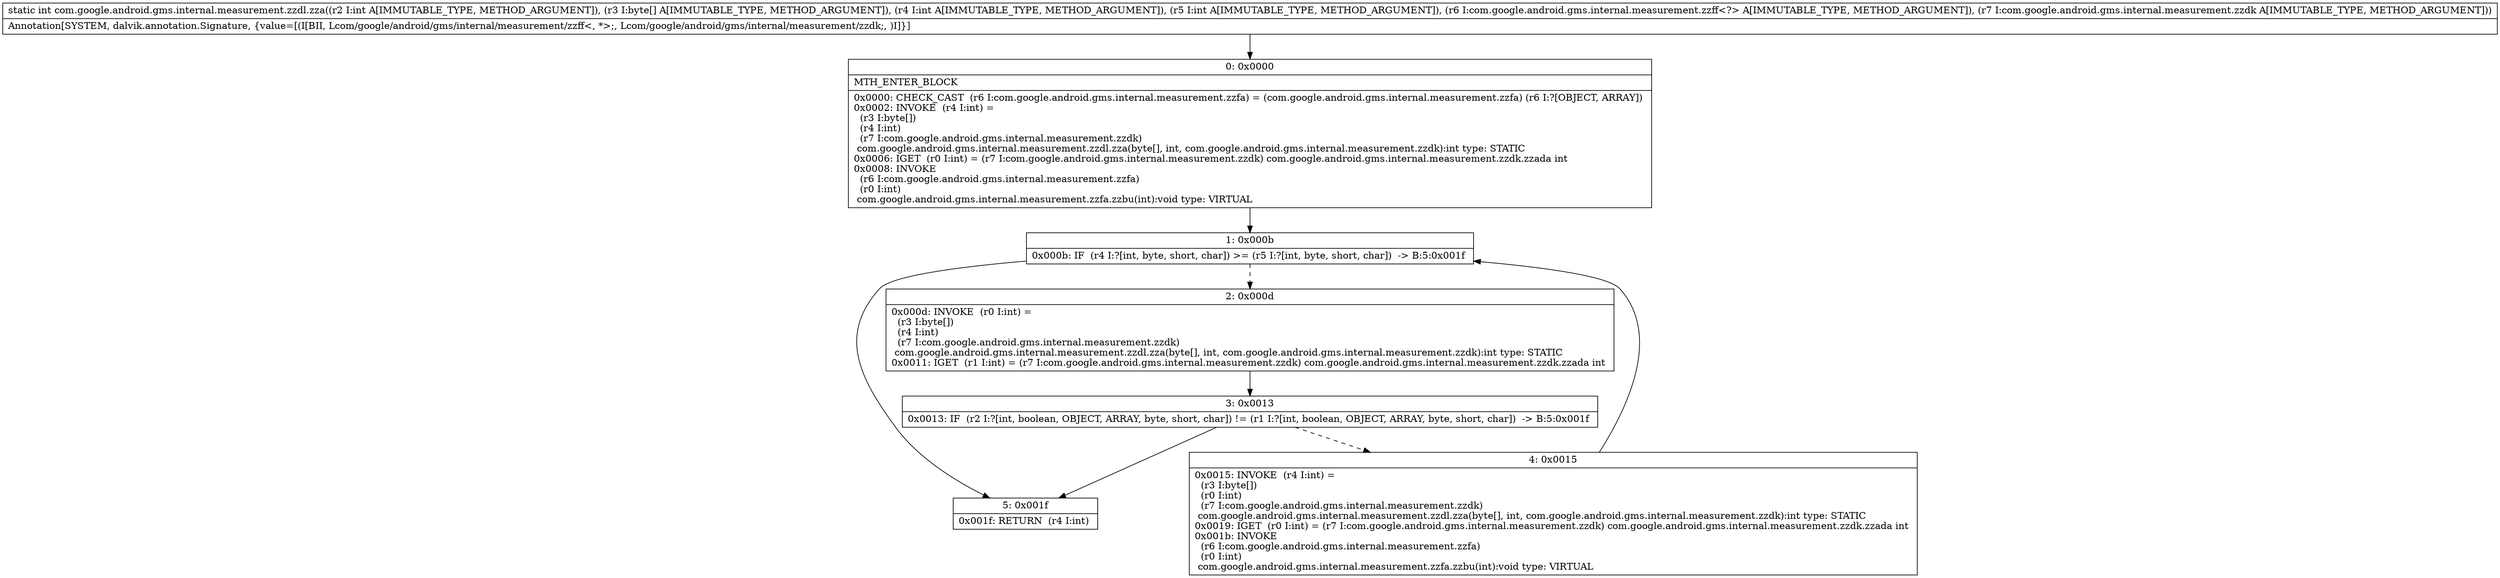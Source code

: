digraph "CFG forcom.google.android.gms.internal.measurement.zzdl.zza(I[BIILcom\/google\/android\/gms\/internal\/measurement\/zzff;Lcom\/google\/android\/gms\/internal\/measurement\/zzdk;)I" {
Node_0 [shape=record,label="{0\:\ 0x0000|MTH_ENTER_BLOCK\l|0x0000: CHECK_CAST  (r6 I:com.google.android.gms.internal.measurement.zzfa) = (com.google.android.gms.internal.measurement.zzfa) (r6 I:?[OBJECT, ARRAY]) \l0x0002: INVOKE  (r4 I:int) = \l  (r3 I:byte[])\l  (r4 I:int)\l  (r7 I:com.google.android.gms.internal.measurement.zzdk)\l com.google.android.gms.internal.measurement.zzdl.zza(byte[], int, com.google.android.gms.internal.measurement.zzdk):int type: STATIC \l0x0006: IGET  (r0 I:int) = (r7 I:com.google.android.gms.internal.measurement.zzdk) com.google.android.gms.internal.measurement.zzdk.zzada int \l0x0008: INVOKE  \l  (r6 I:com.google.android.gms.internal.measurement.zzfa)\l  (r0 I:int)\l com.google.android.gms.internal.measurement.zzfa.zzbu(int):void type: VIRTUAL \l}"];
Node_1 [shape=record,label="{1\:\ 0x000b|0x000b: IF  (r4 I:?[int, byte, short, char]) \>= (r5 I:?[int, byte, short, char])  \-\> B:5:0x001f \l}"];
Node_2 [shape=record,label="{2\:\ 0x000d|0x000d: INVOKE  (r0 I:int) = \l  (r3 I:byte[])\l  (r4 I:int)\l  (r7 I:com.google.android.gms.internal.measurement.zzdk)\l com.google.android.gms.internal.measurement.zzdl.zza(byte[], int, com.google.android.gms.internal.measurement.zzdk):int type: STATIC \l0x0011: IGET  (r1 I:int) = (r7 I:com.google.android.gms.internal.measurement.zzdk) com.google.android.gms.internal.measurement.zzdk.zzada int \l}"];
Node_3 [shape=record,label="{3\:\ 0x0013|0x0013: IF  (r2 I:?[int, boolean, OBJECT, ARRAY, byte, short, char]) != (r1 I:?[int, boolean, OBJECT, ARRAY, byte, short, char])  \-\> B:5:0x001f \l}"];
Node_4 [shape=record,label="{4\:\ 0x0015|0x0015: INVOKE  (r4 I:int) = \l  (r3 I:byte[])\l  (r0 I:int)\l  (r7 I:com.google.android.gms.internal.measurement.zzdk)\l com.google.android.gms.internal.measurement.zzdl.zza(byte[], int, com.google.android.gms.internal.measurement.zzdk):int type: STATIC \l0x0019: IGET  (r0 I:int) = (r7 I:com.google.android.gms.internal.measurement.zzdk) com.google.android.gms.internal.measurement.zzdk.zzada int \l0x001b: INVOKE  \l  (r6 I:com.google.android.gms.internal.measurement.zzfa)\l  (r0 I:int)\l com.google.android.gms.internal.measurement.zzfa.zzbu(int):void type: VIRTUAL \l}"];
Node_5 [shape=record,label="{5\:\ 0x001f|0x001f: RETURN  (r4 I:int) \l}"];
MethodNode[shape=record,label="{static int com.google.android.gms.internal.measurement.zzdl.zza((r2 I:int A[IMMUTABLE_TYPE, METHOD_ARGUMENT]), (r3 I:byte[] A[IMMUTABLE_TYPE, METHOD_ARGUMENT]), (r4 I:int A[IMMUTABLE_TYPE, METHOD_ARGUMENT]), (r5 I:int A[IMMUTABLE_TYPE, METHOD_ARGUMENT]), (r6 I:com.google.android.gms.internal.measurement.zzff\<?\> A[IMMUTABLE_TYPE, METHOD_ARGUMENT]), (r7 I:com.google.android.gms.internal.measurement.zzdk A[IMMUTABLE_TYPE, METHOD_ARGUMENT]))  | Annotation[SYSTEM, dalvik.annotation.Signature, \{value=[(I[BII, Lcom\/google\/android\/gms\/internal\/measurement\/zzff\<, *\>;, Lcom\/google\/android\/gms\/internal\/measurement\/zzdk;, )I]\}]\l}"];
MethodNode -> Node_0;
Node_0 -> Node_1;
Node_1 -> Node_2[style=dashed];
Node_1 -> Node_5;
Node_2 -> Node_3;
Node_3 -> Node_4[style=dashed];
Node_3 -> Node_5;
Node_4 -> Node_1;
}


